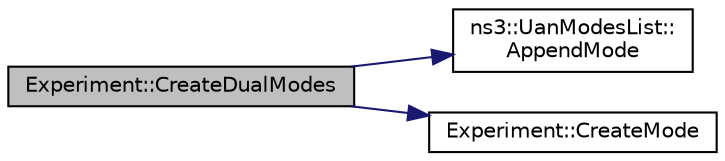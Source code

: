 digraph "Experiment::CreateDualModes"
{
  edge [fontname="Helvetica",fontsize="10",labelfontname="Helvetica",labelfontsize="10"];
  node [fontname="Helvetica",fontsize="10",shape=record];
  rankdir="LR";
  Node1 [label="Experiment::CreateDualModes",height=0.2,width=0.4,color="black", fillcolor="grey75", style="filled", fontcolor="black"];
  Node1 -> Node2 [color="midnightblue",fontsize="10",style="solid"];
  Node2 [label="ns3::UanModesList::\lAppendMode",height=0.2,width=0.4,color="black", fillcolor="white", style="filled",URL="$d1/d16/classns3_1_1UanModesList.html#ae47998ab8ad053aecd5f2849043ec403"];
  Node1 -> Node3 [color="midnightblue",fontsize="10",style="solid"];
  Node3 [label="Experiment::CreateMode",height=0.2,width=0.4,color="black", fillcolor="white", style="filled",URL="$d8/d06/classExperiment.html#ab8bb79b9db7cb7c69fc58db64d162c1b"];
}
